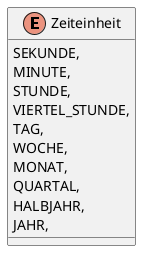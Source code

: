 @startuml
enum Zeiteinheit {
    SEKUNDE,
    MINUTE,
    STUNDE,
    VIERTEL_STUNDE,
    TAG,
    WOCHE,
    MONAT,
    QUARTAL,
    HALBJAHR,
    JAHR,
}
@enduml
